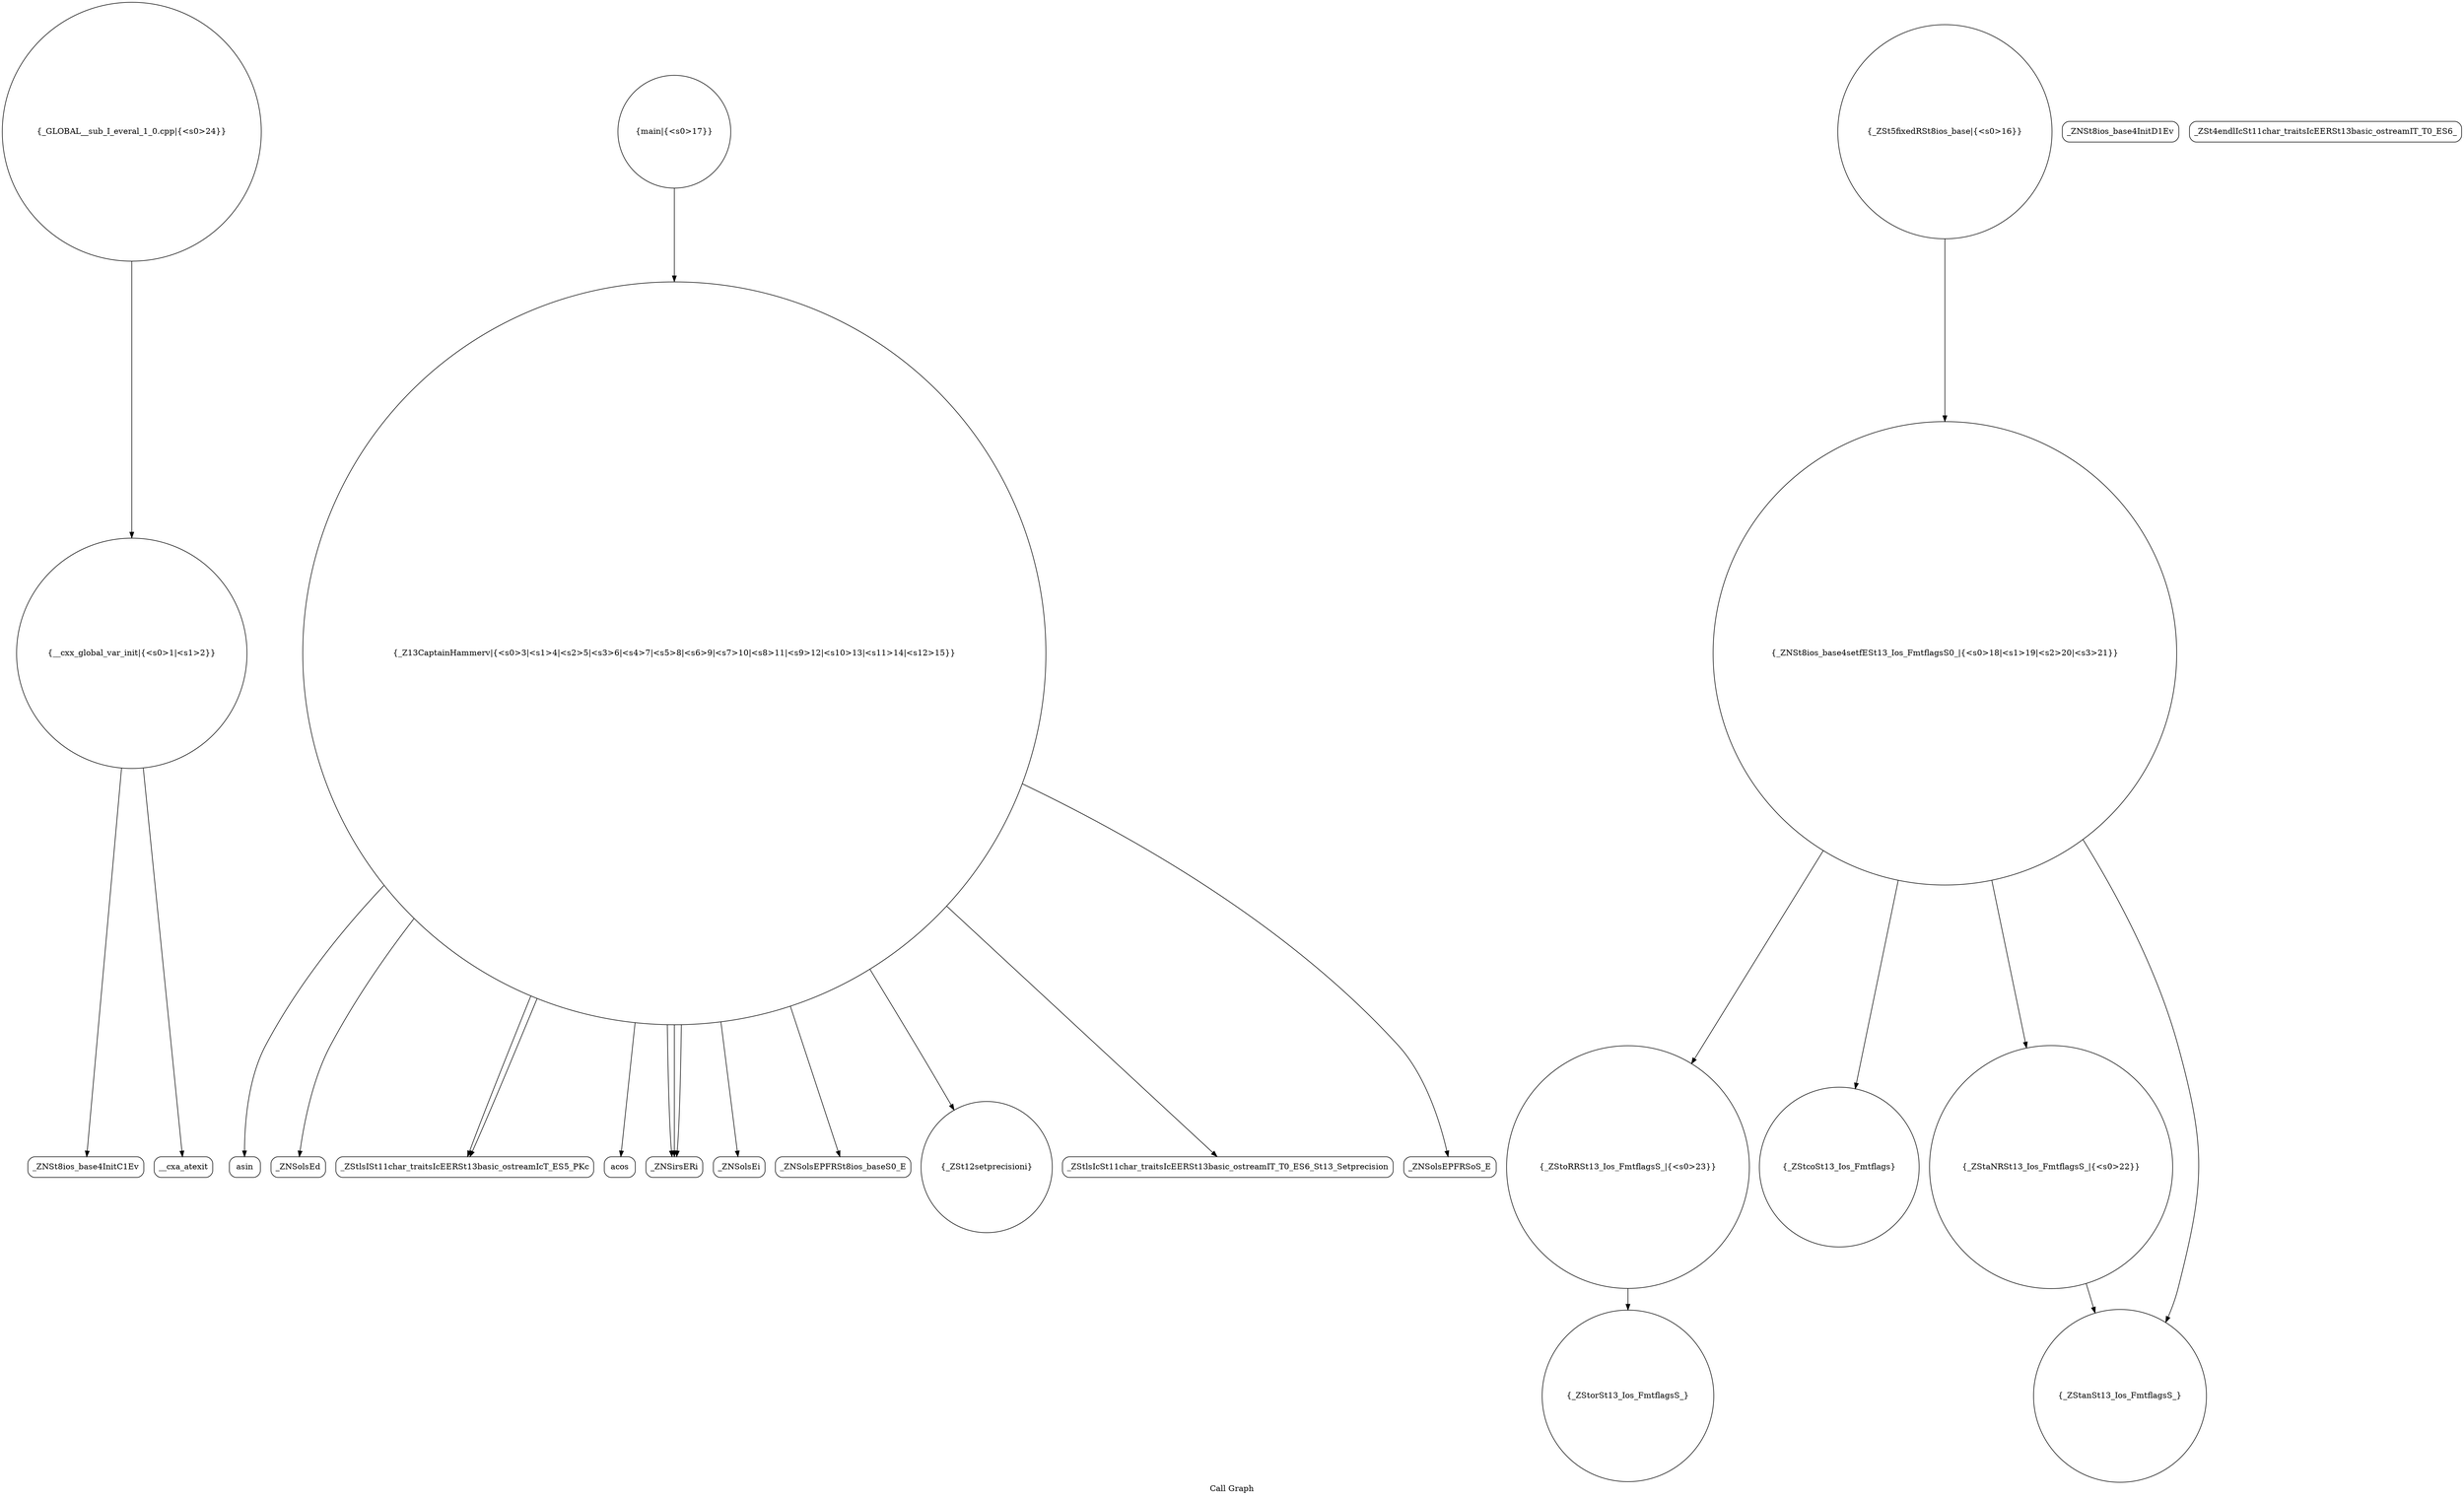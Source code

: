 digraph "Call Graph" {
	label="Call Graph";

	Node0x55d369ed36d0 [shape=record,shape=circle,label="{__cxx_global_var_init|{<s0>1|<s1>2}}"];
	Node0x55d369ed36d0:s0 -> Node0x55d369ed3b60[color=black];
	Node0x55d369ed36d0:s1 -> Node0x55d369ed3c60[color=black];
	Node0x55d369ed3e60 [shape=record,shape=Mrecord,label="{asin}"];
	Node0x55d369ed41e0 [shape=record,shape=Mrecord,label="{_ZNSolsEd}"];
	Node0x55d369ed4560 [shape=record,shape=circle,label="{_ZStoRRSt13_Ios_FmtflagsS_|{<s0>23}}"];
	Node0x55d369ed4560:s0 -> Node0x55d369ed4660[color=black];
	Node0x55d369ed3be0 [shape=record,shape=Mrecord,label="{_ZNSt8ios_base4InitD1Ev}"];
	Node0x55d369ed3f60 [shape=record,shape=Mrecord,label="{_ZStlsISt11char_traitsIcEERSt13basic_ostreamIcT_ES5_PKc}"];
	Node0x55d369ed42e0 [shape=record,shape=Mrecord,label="{_ZSt4endlIcSt11char_traitsIcEERSt13basic_ostreamIT_T0_ES6_}"];
	Node0x55d369ed4660 [shape=record,shape=circle,label="{_ZStorSt13_Ios_FmtflagsS_}"];
	Node0x55d369ed3ce0 [shape=record,shape=circle,label="{_Z13CaptainHammerv|{<s0>3|<s1>4|<s2>5|<s3>6|<s4>7|<s5>8|<s6>9|<s7>10|<s8>11|<s9>12|<s10>13|<s11>14|<s12>15}}"];
	Node0x55d369ed3ce0:s0 -> Node0x55d369ed3d60[color=black];
	Node0x55d369ed3ce0:s1 -> Node0x55d369ed3de0[color=black];
	Node0x55d369ed3ce0:s2 -> Node0x55d369ed3de0[color=black];
	Node0x55d369ed3ce0:s3 -> Node0x55d369ed3de0[color=black];
	Node0x55d369ed3ce0:s4 -> Node0x55d369ed3e60[color=black];
	Node0x55d369ed3ce0:s5 -> Node0x55d369ed3f60[color=black];
	Node0x55d369ed3ce0:s6 -> Node0x55d369ed3fe0[color=black];
	Node0x55d369ed3ce0:s7 -> Node0x55d369ed3f60[color=black];
	Node0x55d369ed3ce0:s8 -> Node0x55d369ed4060[color=black];
	Node0x55d369ed3ce0:s9 -> Node0x55d369ed4160[color=black];
	Node0x55d369ed3ce0:s10 -> Node0x55d369ed3ee0[color=black];
	Node0x55d369ed3ce0:s11 -> Node0x55d369ed41e0[color=black];
	Node0x55d369ed3ce0:s12 -> Node0x55d369ed4260[color=black];
	Node0x55d369ed4060 [shape=record,shape=Mrecord,label="{_ZNSolsEPFRSt8ios_baseS0_E}"];
	Node0x55d369ed43e0 [shape=record,shape=circle,label="{_ZNSt8ios_base4setfESt13_Ios_FmtflagsS0_|{<s0>18|<s1>19|<s2>20|<s3>21}}"];
	Node0x55d369ed43e0:s0 -> Node0x55d369ed44e0[color=black];
	Node0x55d369ed43e0:s1 -> Node0x55d369ed4460[color=black];
	Node0x55d369ed43e0:s2 -> Node0x55d369ed45e0[color=black];
	Node0x55d369ed43e0:s3 -> Node0x55d369ed4560[color=black];
	Node0x55d369ed3de0 [shape=record,shape=Mrecord,label="{_ZNSirsERi}"];
	Node0x55d369ed4160 [shape=record,shape=circle,label="{_ZSt12setprecisioni}"];
	Node0x55d369ed44e0 [shape=record,shape=circle,label="{_ZStcoSt13_Ios_Fmtflags}"];
	Node0x55d369ed3b60 [shape=record,shape=Mrecord,label="{_ZNSt8ios_base4InitC1Ev}"];
	Node0x55d369ed3ee0 [shape=record,shape=Mrecord,label="{_ZStlsIcSt11char_traitsIcEERSt13basic_ostreamIT_T0_ES6_St13_Setprecision}"];
	Node0x55d369ed4260 [shape=record,shape=Mrecord,label="{_ZNSolsEPFRSoS_E}"];
	Node0x55d369ed45e0 [shape=record,shape=circle,label="{_ZStanSt13_Ios_FmtflagsS_}"];
	Node0x55d369ed3c60 [shape=record,shape=Mrecord,label="{__cxa_atexit}"];
	Node0x55d369ed3fe0 [shape=record,shape=Mrecord,label="{_ZNSolsEi}"];
	Node0x55d369ed4360 [shape=record,shape=circle,label="{main|{<s0>17}}"];
	Node0x55d369ed4360:s0 -> Node0x55d369ed3ce0[color=black];
	Node0x55d369ed46e0 [shape=record,shape=circle,label="{_GLOBAL__sub_I_everal_1_0.cpp|{<s0>24}}"];
	Node0x55d369ed46e0:s0 -> Node0x55d369ed36d0[color=black];
	Node0x55d369ed3d60 [shape=record,shape=Mrecord,label="{acos}"];
	Node0x55d369ed40e0 [shape=record,shape=circle,label="{_ZSt5fixedRSt8ios_base|{<s0>16}}"];
	Node0x55d369ed40e0:s0 -> Node0x55d369ed43e0[color=black];
	Node0x55d369ed4460 [shape=record,shape=circle,label="{_ZStaNRSt13_Ios_FmtflagsS_|{<s0>22}}"];
	Node0x55d369ed4460:s0 -> Node0x55d369ed45e0[color=black];
}
